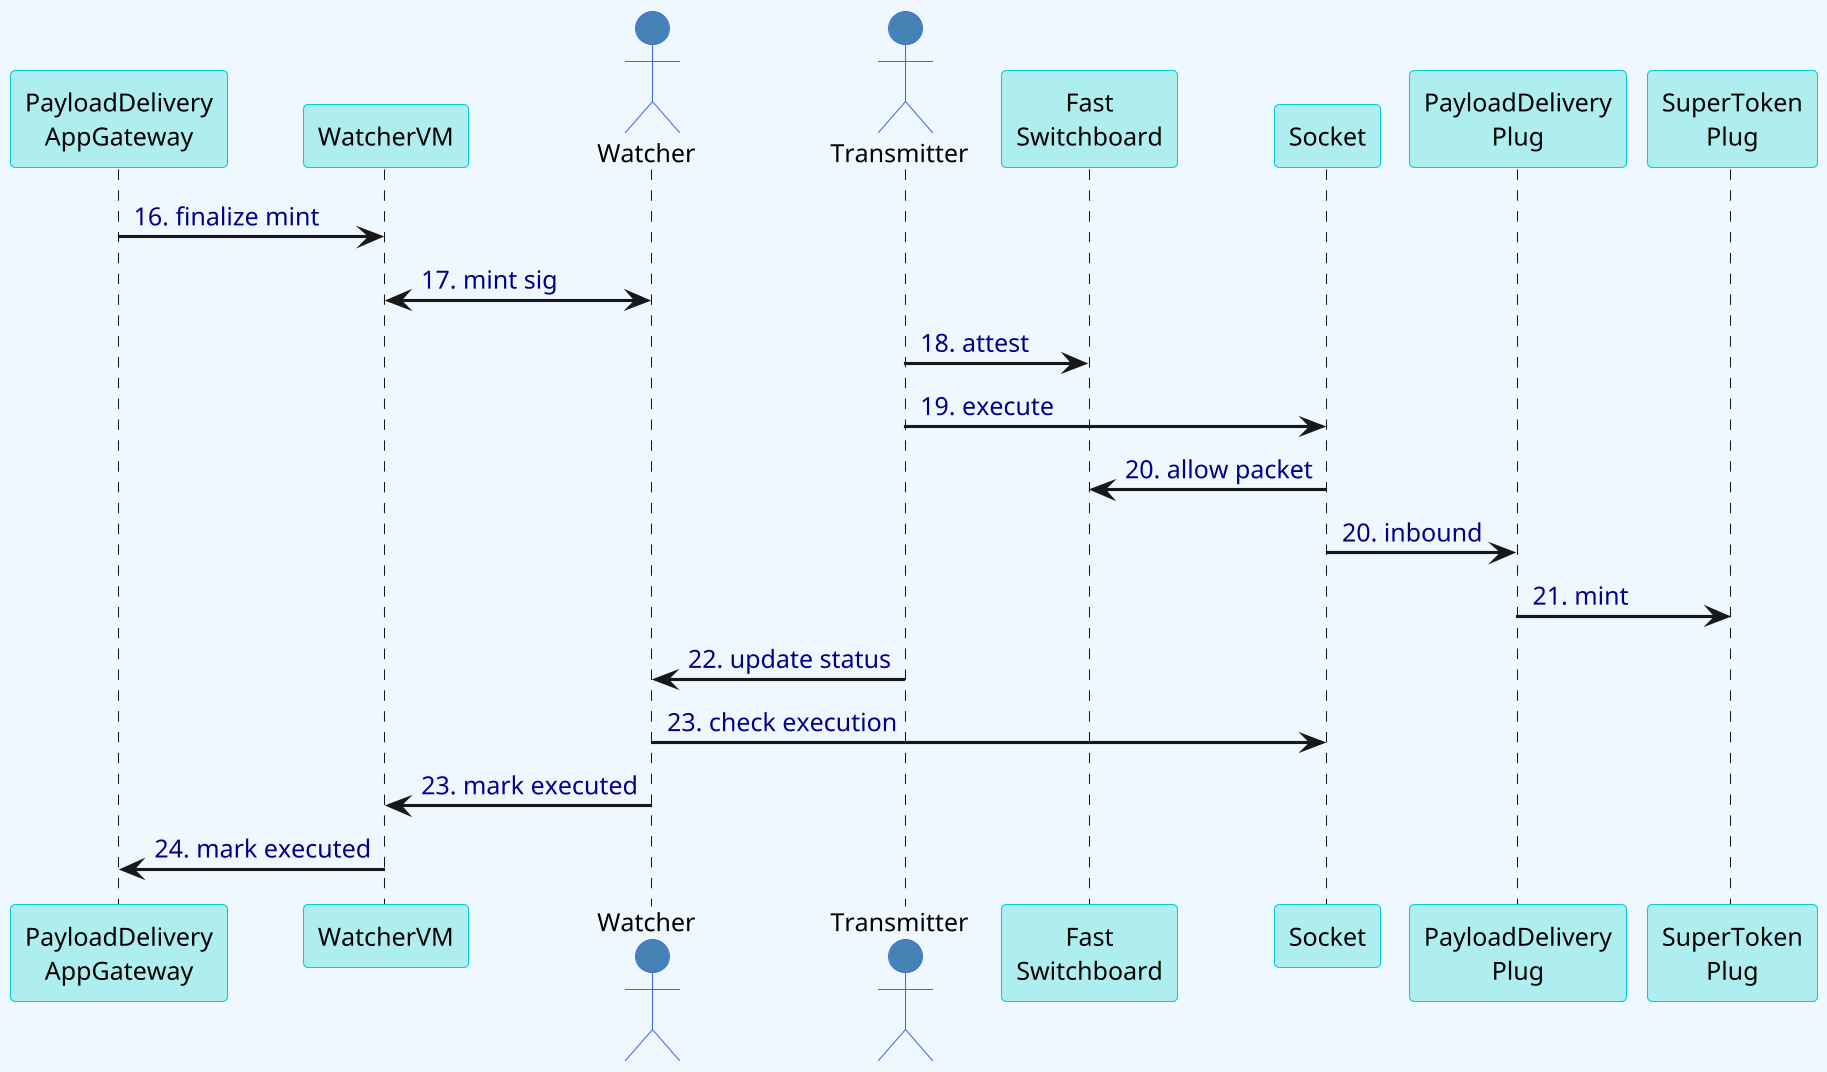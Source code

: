 @startuml Mint_Execution

skinparam dpi 200
skinparam backgroundColor #F0F8FF
skinparam handwritten false
skinparam defaultFontName Arial
skinparam defaultFontSize 12
skinparam ArrowThickness 1.5

skinparam actor {
  BackgroundColor SteelBlue
  BorderColor RoyalBlue
}

skinparam participant {
  BackgroundColor PaleTurquoise
  BorderColor DarkTurquoise
}

participant "PayloadDelivery\nAppGateway" as PDAG
participant WatcherVM as WVM
actor Watcher as W
actor Transmitter as T
participant "Fast\nSwitchboard" as FS
participant Socket as S
participant "PayloadDelivery\nPlug" as PDP
participant "SuperToken\nPlug" as STP

PDAG -> WVM : <color:DarkBlue>16. finalize mint</color>
WVM <-> W : <color:DarkBlue>17. mint sig</color>
T -> FS : <color:DarkBlue>18. attest</color>
T -> S : <color:DarkBlue>19. execute</color>
S -> FS : <color:DarkBlue>20. allow packet</color>
S -> PDP : <color:DarkBlue>20. inbound</color>
PDP -> STP : <color:DarkBlue>21. mint</color>
T -> W : <color:DarkBlue>22. update status</color>
W -> S : <color:DarkBlue>23. check execution</color>
W -> WVM : <color:DarkBlue>23. mark executed</color>
WVM -> PDAG : <color:DarkBlue>24. mark executed</color>

@enduml
